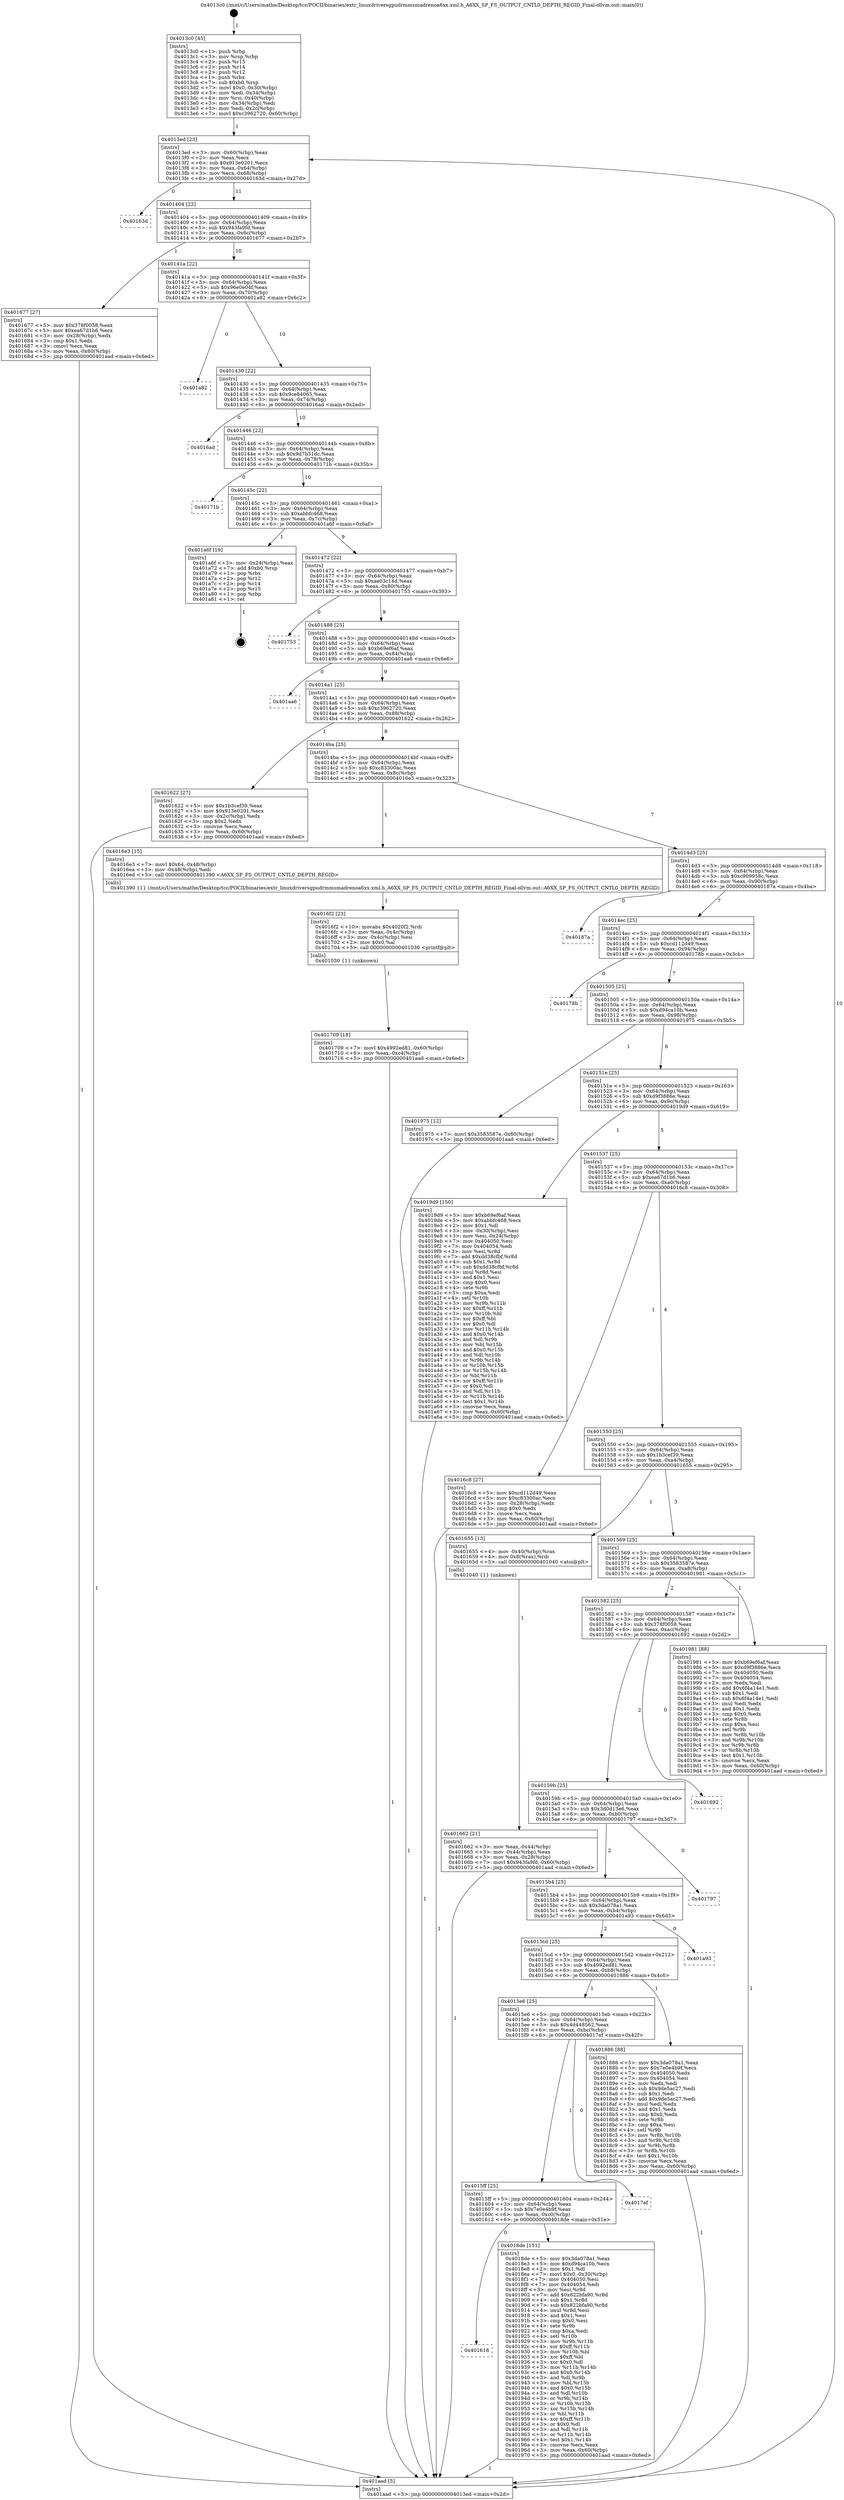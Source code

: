 digraph "0x4013c0" {
  label = "0x4013c0 (/mnt/c/Users/mathe/Desktop/tcc/POCII/binaries/extr_linuxdriversgpudrmmsmadrenoa6xx.xml.h_A6XX_SP_FS_OUTPUT_CNTL0_DEPTH_REGID_Final-ollvm.out::main(0))"
  labelloc = "t"
  node[shape=record]

  Entry [label="",width=0.3,height=0.3,shape=circle,fillcolor=black,style=filled]
  "0x4013ed" [label="{
     0x4013ed [23]\l
     | [instrs]\l
     &nbsp;&nbsp;0x4013ed \<+3\>: mov -0x60(%rbp),%eax\l
     &nbsp;&nbsp;0x4013f0 \<+2\>: mov %eax,%ecx\l
     &nbsp;&nbsp;0x4013f2 \<+6\>: sub $0x913e0201,%ecx\l
     &nbsp;&nbsp;0x4013f8 \<+3\>: mov %eax,-0x64(%rbp)\l
     &nbsp;&nbsp;0x4013fb \<+3\>: mov %ecx,-0x68(%rbp)\l
     &nbsp;&nbsp;0x4013fe \<+6\>: je 000000000040163d \<main+0x27d\>\l
  }"]
  "0x40163d" [label="{
     0x40163d\l
  }", style=dashed]
  "0x401404" [label="{
     0x401404 [22]\l
     | [instrs]\l
     &nbsp;&nbsp;0x401404 \<+5\>: jmp 0000000000401409 \<main+0x49\>\l
     &nbsp;&nbsp;0x401409 \<+3\>: mov -0x64(%rbp),%eax\l
     &nbsp;&nbsp;0x40140c \<+5\>: sub $0x943fa9fd,%eax\l
     &nbsp;&nbsp;0x401411 \<+3\>: mov %eax,-0x6c(%rbp)\l
     &nbsp;&nbsp;0x401414 \<+6\>: je 0000000000401677 \<main+0x2b7\>\l
  }"]
  Exit [label="",width=0.3,height=0.3,shape=circle,fillcolor=black,style=filled,peripheries=2]
  "0x401677" [label="{
     0x401677 [27]\l
     | [instrs]\l
     &nbsp;&nbsp;0x401677 \<+5\>: mov $0x378f0058,%eax\l
     &nbsp;&nbsp;0x40167c \<+5\>: mov $0xea67d1b6,%ecx\l
     &nbsp;&nbsp;0x401681 \<+3\>: mov -0x28(%rbp),%edx\l
     &nbsp;&nbsp;0x401684 \<+3\>: cmp $0x1,%edx\l
     &nbsp;&nbsp;0x401687 \<+3\>: cmovl %ecx,%eax\l
     &nbsp;&nbsp;0x40168a \<+3\>: mov %eax,-0x60(%rbp)\l
     &nbsp;&nbsp;0x40168d \<+5\>: jmp 0000000000401aad \<main+0x6ed\>\l
  }"]
  "0x40141a" [label="{
     0x40141a [22]\l
     | [instrs]\l
     &nbsp;&nbsp;0x40141a \<+5\>: jmp 000000000040141f \<main+0x5f\>\l
     &nbsp;&nbsp;0x40141f \<+3\>: mov -0x64(%rbp),%eax\l
     &nbsp;&nbsp;0x401422 \<+5\>: sub $0x96e0e04f,%eax\l
     &nbsp;&nbsp;0x401427 \<+3\>: mov %eax,-0x70(%rbp)\l
     &nbsp;&nbsp;0x40142a \<+6\>: je 0000000000401a82 \<main+0x6c2\>\l
  }"]
  "0x401618" [label="{
     0x401618\l
  }", style=dashed]
  "0x401a82" [label="{
     0x401a82\l
  }", style=dashed]
  "0x401430" [label="{
     0x401430 [22]\l
     | [instrs]\l
     &nbsp;&nbsp;0x401430 \<+5\>: jmp 0000000000401435 \<main+0x75\>\l
     &nbsp;&nbsp;0x401435 \<+3\>: mov -0x64(%rbp),%eax\l
     &nbsp;&nbsp;0x401438 \<+5\>: sub $0x9ce84065,%eax\l
     &nbsp;&nbsp;0x40143d \<+3\>: mov %eax,-0x74(%rbp)\l
     &nbsp;&nbsp;0x401440 \<+6\>: je 00000000004016ad \<main+0x2ed\>\l
  }"]
  "0x4018de" [label="{
     0x4018de [151]\l
     | [instrs]\l
     &nbsp;&nbsp;0x4018de \<+5\>: mov $0x3da078a1,%eax\l
     &nbsp;&nbsp;0x4018e3 \<+5\>: mov $0xd94ca10b,%ecx\l
     &nbsp;&nbsp;0x4018e8 \<+2\>: mov $0x1,%dl\l
     &nbsp;&nbsp;0x4018ea \<+7\>: movl $0x0,-0x30(%rbp)\l
     &nbsp;&nbsp;0x4018f1 \<+7\>: mov 0x404050,%esi\l
     &nbsp;&nbsp;0x4018f8 \<+7\>: mov 0x404054,%edi\l
     &nbsp;&nbsp;0x4018ff \<+3\>: mov %esi,%r8d\l
     &nbsp;&nbsp;0x401902 \<+7\>: add $0x822bfa90,%r8d\l
     &nbsp;&nbsp;0x401909 \<+4\>: sub $0x1,%r8d\l
     &nbsp;&nbsp;0x40190d \<+7\>: sub $0x822bfa90,%r8d\l
     &nbsp;&nbsp;0x401914 \<+4\>: imul %r8d,%esi\l
     &nbsp;&nbsp;0x401918 \<+3\>: and $0x1,%esi\l
     &nbsp;&nbsp;0x40191b \<+3\>: cmp $0x0,%esi\l
     &nbsp;&nbsp;0x40191e \<+4\>: sete %r9b\l
     &nbsp;&nbsp;0x401922 \<+3\>: cmp $0xa,%edi\l
     &nbsp;&nbsp;0x401925 \<+4\>: setl %r10b\l
     &nbsp;&nbsp;0x401929 \<+3\>: mov %r9b,%r11b\l
     &nbsp;&nbsp;0x40192c \<+4\>: xor $0xff,%r11b\l
     &nbsp;&nbsp;0x401930 \<+3\>: mov %r10b,%bl\l
     &nbsp;&nbsp;0x401933 \<+3\>: xor $0xff,%bl\l
     &nbsp;&nbsp;0x401936 \<+3\>: xor $0x0,%dl\l
     &nbsp;&nbsp;0x401939 \<+3\>: mov %r11b,%r14b\l
     &nbsp;&nbsp;0x40193c \<+4\>: and $0x0,%r14b\l
     &nbsp;&nbsp;0x401940 \<+3\>: and %dl,%r9b\l
     &nbsp;&nbsp;0x401943 \<+3\>: mov %bl,%r15b\l
     &nbsp;&nbsp;0x401946 \<+4\>: and $0x0,%r15b\l
     &nbsp;&nbsp;0x40194a \<+3\>: and %dl,%r10b\l
     &nbsp;&nbsp;0x40194d \<+3\>: or %r9b,%r14b\l
     &nbsp;&nbsp;0x401950 \<+3\>: or %r10b,%r15b\l
     &nbsp;&nbsp;0x401953 \<+3\>: xor %r15b,%r14b\l
     &nbsp;&nbsp;0x401956 \<+3\>: or %bl,%r11b\l
     &nbsp;&nbsp;0x401959 \<+4\>: xor $0xff,%r11b\l
     &nbsp;&nbsp;0x40195d \<+3\>: or $0x0,%dl\l
     &nbsp;&nbsp;0x401960 \<+3\>: and %dl,%r11b\l
     &nbsp;&nbsp;0x401963 \<+3\>: or %r11b,%r14b\l
     &nbsp;&nbsp;0x401966 \<+4\>: test $0x1,%r14b\l
     &nbsp;&nbsp;0x40196a \<+3\>: cmovne %ecx,%eax\l
     &nbsp;&nbsp;0x40196d \<+3\>: mov %eax,-0x60(%rbp)\l
     &nbsp;&nbsp;0x401970 \<+5\>: jmp 0000000000401aad \<main+0x6ed\>\l
  }"]
  "0x4016ad" [label="{
     0x4016ad\l
  }", style=dashed]
  "0x401446" [label="{
     0x401446 [22]\l
     | [instrs]\l
     &nbsp;&nbsp;0x401446 \<+5\>: jmp 000000000040144b \<main+0x8b\>\l
     &nbsp;&nbsp;0x40144b \<+3\>: mov -0x64(%rbp),%eax\l
     &nbsp;&nbsp;0x40144e \<+5\>: sub $0x9d7b31dc,%eax\l
     &nbsp;&nbsp;0x401453 \<+3\>: mov %eax,-0x78(%rbp)\l
     &nbsp;&nbsp;0x401456 \<+6\>: je 000000000040171b \<main+0x35b\>\l
  }"]
  "0x4015ff" [label="{
     0x4015ff [25]\l
     | [instrs]\l
     &nbsp;&nbsp;0x4015ff \<+5\>: jmp 0000000000401604 \<main+0x244\>\l
     &nbsp;&nbsp;0x401604 \<+3\>: mov -0x64(%rbp),%eax\l
     &nbsp;&nbsp;0x401607 \<+5\>: sub $0x7e0e4b9f,%eax\l
     &nbsp;&nbsp;0x40160c \<+6\>: mov %eax,-0xc0(%rbp)\l
     &nbsp;&nbsp;0x401612 \<+6\>: je 00000000004018de \<main+0x51e\>\l
  }"]
  "0x40171b" [label="{
     0x40171b\l
  }", style=dashed]
  "0x40145c" [label="{
     0x40145c [22]\l
     | [instrs]\l
     &nbsp;&nbsp;0x40145c \<+5\>: jmp 0000000000401461 \<main+0xa1\>\l
     &nbsp;&nbsp;0x401461 \<+3\>: mov -0x64(%rbp),%eax\l
     &nbsp;&nbsp;0x401464 \<+5\>: sub $0xabbfc468,%eax\l
     &nbsp;&nbsp;0x401469 \<+3\>: mov %eax,-0x7c(%rbp)\l
     &nbsp;&nbsp;0x40146c \<+6\>: je 0000000000401a6f \<main+0x6af\>\l
  }"]
  "0x4017ef" [label="{
     0x4017ef\l
  }", style=dashed]
  "0x401a6f" [label="{
     0x401a6f [19]\l
     | [instrs]\l
     &nbsp;&nbsp;0x401a6f \<+3\>: mov -0x24(%rbp),%eax\l
     &nbsp;&nbsp;0x401a72 \<+7\>: add $0xb0,%rsp\l
     &nbsp;&nbsp;0x401a79 \<+1\>: pop %rbx\l
     &nbsp;&nbsp;0x401a7a \<+2\>: pop %r12\l
     &nbsp;&nbsp;0x401a7c \<+2\>: pop %r14\l
     &nbsp;&nbsp;0x401a7e \<+2\>: pop %r15\l
     &nbsp;&nbsp;0x401a80 \<+1\>: pop %rbp\l
     &nbsp;&nbsp;0x401a81 \<+1\>: ret\l
  }"]
  "0x401472" [label="{
     0x401472 [22]\l
     | [instrs]\l
     &nbsp;&nbsp;0x401472 \<+5\>: jmp 0000000000401477 \<main+0xb7\>\l
     &nbsp;&nbsp;0x401477 \<+3\>: mov -0x64(%rbp),%eax\l
     &nbsp;&nbsp;0x40147a \<+5\>: sub $0xae03c14d,%eax\l
     &nbsp;&nbsp;0x40147f \<+3\>: mov %eax,-0x80(%rbp)\l
     &nbsp;&nbsp;0x401482 \<+6\>: je 0000000000401753 \<main+0x393\>\l
  }"]
  "0x4015e6" [label="{
     0x4015e6 [25]\l
     | [instrs]\l
     &nbsp;&nbsp;0x4015e6 \<+5\>: jmp 00000000004015eb \<main+0x22b\>\l
     &nbsp;&nbsp;0x4015eb \<+3\>: mov -0x64(%rbp),%eax\l
     &nbsp;&nbsp;0x4015ee \<+5\>: sub $0x4d448562,%eax\l
     &nbsp;&nbsp;0x4015f3 \<+6\>: mov %eax,-0xbc(%rbp)\l
     &nbsp;&nbsp;0x4015f9 \<+6\>: je 00000000004017ef \<main+0x42f\>\l
  }"]
  "0x401753" [label="{
     0x401753\l
  }", style=dashed]
  "0x401488" [label="{
     0x401488 [25]\l
     | [instrs]\l
     &nbsp;&nbsp;0x401488 \<+5\>: jmp 000000000040148d \<main+0xcd\>\l
     &nbsp;&nbsp;0x40148d \<+3\>: mov -0x64(%rbp),%eax\l
     &nbsp;&nbsp;0x401490 \<+5\>: sub $0xb69ef6af,%eax\l
     &nbsp;&nbsp;0x401495 \<+6\>: mov %eax,-0x84(%rbp)\l
     &nbsp;&nbsp;0x40149b \<+6\>: je 0000000000401aa6 \<main+0x6e6\>\l
  }"]
  "0x401886" [label="{
     0x401886 [88]\l
     | [instrs]\l
     &nbsp;&nbsp;0x401886 \<+5\>: mov $0x3da078a1,%eax\l
     &nbsp;&nbsp;0x40188b \<+5\>: mov $0x7e0e4b9f,%ecx\l
     &nbsp;&nbsp;0x401890 \<+7\>: mov 0x404050,%edx\l
     &nbsp;&nbsp;0x401897 \<+7\>: mov 0x404054,%esi\l
     &nbsp;&nbsp;0x40189e \<+2\>: mov %edx,%edi\l
     &nbsp;&nbsp;0x4018a0 \<+6\>: sub $0x9de5ac27,%edi\l
     &nbsp;&nbsp;0x4018a6 \<+3\>: sub $0x1,%edi\l
     &nbsp;&nbsp;0x4018a9 \<+6\>: add $0x9de5ac27,%edi\l
     &nbsp;&nbsp;0x4018af \<+3\>: imul %edi,%edx\l
     &nbsp;&nbsp;0x4018b2 \<+3\>: and $0x1,%edx\l
     &nbsp;&nbsp;0x4018b5 \<+3\>: cmp $0x0,%edx\l
     &nbsp;&nbsp;0x4018b8 \<+4\>: sete %r8b\l
     &nbsp;&nbsp;0x4018bc \<+3\>: cmp $0xa,%esi\l
     &nbsp;&nbsp;0x4018bf \<+4\>: setl %r9b\l
     &nbsp;&nbsp;0x4018c3 \<+3\>: mov %r8b,%r10b\l
     &nbsp;&nbsp;0x4018c6 \<+3\>: and %r9b,%r10b\l
     &nbsp;&nbsp;0x4018c9 \<+3\>: xor %r9b,%r8b\l
     &nbsp;&nbsp;0x4018cc \<+3\>: or %r8b,%r10b\l
     &nbsp;&nbsp;0x4018cf \<+4\>: test $0x1,%r10b\l
     &nbsp;&nbsp;0x4018d3 \<+3\>: cmovne %ecx,%eax\l
     &nbsp;&nbsp;0x4018d6 \<+3\>: mov %eax,-0x60(%rbp)\l
     &nbsp;&nbsp;0x4018d9 \<+5\>: jmp 0000000000401aad \<main+0x6ed\>\l
  }"]
  "0x401aa6" [label="{
     0x401aa6\l
  }", style=dashed]
  "0x4014a1" [label="{
     0x4014a1 [25]\l
     | [instrs]\l
     &nbsp;&nbsp;0x4014a1 \<+5\>: jmp 00000000004014a6 \<main+0xe6\>\l
     &nbsp;&nbsp;0x4014a6 \<+3\>: mov -0x64(%rbp),%eax\l
     &nbsp;&nbsp;0x4014a9 \<+5\>: sub $0xc3962720,%eax\l
     &nbsp;&nbsp;0x4014ae \<+6\>: mov %eax,-0x88(%rbp)\l
     &nbsp;&nbsp;0x4014b4 \<+6\>: je 0000000000401622 \<main+0x262\>\l
  }"]
  "0x4015cd" [label="{
     0x4015cd [25]\l
     | [instrs]\l
     &nbsp;&nbsp;0x4015cd \<+5\>: jmp 00000000004015d2 \<main+0x212\>\l
     &nbsp;&nbsp;0x4015d2 \<+3\>: mov -0x64(%rbp),%eax\l
     &nbsp;&nbsp;0x4015d5 \<+5\>: sub $0x4992ed81,%eax\l
     &nbsp;&nbsp;0x4015da \<+6\>: mov %eax,-0xb8(%rbp)\l
     &nbsp;&nbsp;0x4015e0 \<+6\>: je 0000000000401886 \<main+0x4c6\>\l
  }"]
  "0x401622" [label="{
     0x401622 [27]\l
     | [instrs]\l
     &nbsp;&nbsp;0x401622 \<+5\>: mov $0x1b3cef39,%eax\l
     &nbsp;&nbsp;0x401627 \<+5\>: mov $0x913e0201,%ecx\l
     &nbsp;&nbsp;0x40162c \<+3\>: mov -0x2c(%rbp),%edx\l
     &nbsp;&nbsp;0x40162f \<+3\>: cmp $0x2,%edx\l
     &nbsp;&nbsp;0x401632 \<+3\>: cmovne %ecx,%eax\l
     &nbsp;&nbsp;0x401635 \<+3\>: mov %eax,-0x60(%rbp)\l
     &nbsp;&nbsp;0x401638 \<+5\>: jmp 0000000000401aad \<main+0x6ed\>\l
  }"]
  "0x4014ba" [label="{
     0x4014ba [25]\l
     | [instrs]\l
     &nbsp;&nbsp;0x4014ba \<+5\>: jmp 00000000004014bf \<main+0xff\>\l
     &nbsp;&nbsp;0x4014bf \<+3\>: mov -0x64(%rbp),%eax\l
     &nbsp;&nbsp;0x4014c2 \<+5\>: sub $0xc83300ac,%eax\l
     &nbsp;&nbsp;0x4014c7 \<+6\>: mov %eax,-0x8c(%rbp)\l
     &nbsp;&nbsp;0x4014cd \<+6\>: je 00000000004016e3 \<main+0x323\>\l
  }"]
  "0x401aad" [label="{
     0x401aad [5]\l
     | [instrs]\l
     &nbsp;&nbsp;0x401aad \<+5\>: jmp 00000000004013ed \<main+0x2d\>\l
  }"]
  "0x4013c0" [label="{
     0x4013c0 [45]\l
     | [instrs]\l
     &nbsp;&nbsp;0x4013c0 \<+1\>: push %rbp\l
     &nbsp;&nbsp;0x4013c1 \<+3\>: mov %rsp,%rbp\l
     &nbsp;&nbsp;0x4013c4 \<+2\>: push %r15\l
     &nbsp;&nbsp;0x4013c6 \<+2\>: push %r14\l
     &nbsp;&nbsp;0x4013c8 \<+2\>: push %r12\l
     &nbsp;&nbsp;0x4013ca \<+1\>: push %rbx\l
     &nbsp;&nbsp;0x4013cb \<+7\>: sub $0xb0,%rsp\l
     &nbsp;&nbsp;0x4013d2 \<+7\>: movl $0x0,-0x30(%rbp)\l
     &nbsp;&nbsp;0x4013d9 \<+3\>: mov %edi,-0x34(%rbp)\l
     &nbsp;&nbsp;0x4013dc \<+4\>: mov %rsi,-0x40(%rbp)\l
     &nbsp;&nbsp;0x4013e0 \<+3\>: mov -0x34(%rbp),%edi\l
     &nbsp;&nbsp;0x4013e3 \<+3\>: mov %edi,-0x2c(%rbp)\l
     &nbsp;&nbsp;0x4013e6 \<+7\>: movl $0xc3962720,-0x60(%rbp)\l
  }"]
  "0x401a93" [label="{
     0x401a93\l
  }", style=dashed]
  "0x4016e3" [label="{
     0x4016e3 [15]\l
     | [instrs]\l
     &nbsp;&nbsp;0x4016e3 \<+7\>: movl $0x64,-0x48(%rbp)\l
     &nbsp;&nbsp;0x4016ea \<+3\>: mov -0x48(%rbp),%edi\l
     &nbsp;&nbsp;0x4016ed \<+5\>: call 0000000000401390 \<A6XX_SP_FS_OUTPUT_CNTL0_DEPTH_REGID\>\l
     | [calls]\l
     &nbsp;&nbsp;0x401390 \{1\} (/mnt/c/Users/mathe/Desktop/tcc/POCII/binaries/extr_linuxdriversgpudrmmsmadrenoa6xx.xml.h_A6XX_SP_FS_OUTPUT_CNTL0_DEPTH_REGID_Final-ollvm.out::A6XX_SP_FS_OUTPUT_CNTL0_DEPTH_REGID)\l
  }"]
  "0x4014d3" [label="{
     0x4014d3 [25]\l
     | [instrs]\l
     &nbsp;&nbsp;0x4014d3 \<+5\>: jmp 00000000004014d8 \<main+0x118\>\l
     &nbsp;&nbsp;0x4014d8 \<+3\>: mov -0x64(%rbp),%eax\l
     &nbsp;&nbsp;0x4014db \<+5\>: sub $0xc909958c,%eax\l
     &nbsp;&nbsp;0x4014e0 \<+6\>: mov %eax,-0x90(%rbp)\l
     &nbsp;&nbsp;0x4014e6 \<+6\>: je 000000000040187a \<main+0x4ba\>\l
  }"]
  "0x4015b4" [label="{
     0x4015b4 [25]\l
     | [instrs]\l
     &nbsp;&nbsp;0x4015b4 \<+5\>: jmp 00000000004015b9 \<main+0x1f9\>\l
     &nbsp;&nbsp;0x4015b9 \<+3\>: mov -0x64(%rbp),%eax\l
     &nbsp;&nbsp;0x4015bc \<+5\>: sub $0x3da078a1,%eax\l
     &nbsp;&nbsp;0x4015c1 \<+6\>: mov %eax,-0xb4(%rbp)\l
     &nbsp;&nbsp;0x4015c7 \<+6\>: je 0000000000401a93 \<main+0x6d3\>\l
  }"]
  "0x40187a" [label="{
     0x40187a\l
  }", style=dashed]
  "0x4014ec" [label="{
     0x4014ec [25]\l
     | [instrs]\l
     &nbsp;&nbsp;0x4014ec \<+5\>: jmp 00000000004014f1 \<main+0x131\>\l
     &nbsp;&nbsp;0x4014f1 \<+3\>: mov -0x64(%rbp),%eax\l
     &nbsp;&nbsp;0x4014f4 \<+5\>: sub $0xcd112d49,%eax\l
     &nbsp;&nbsp;0x4014f9 \<+6\>: mov %eax,-0x94(%rbp)\l
     &nbsp;&nbsp;0x4014ff \<+6\>: je 000000000040178b \<main+0x3cb\>\l
  }"]
  "0x401797" [label="{
     0x401797\l
  }", style=dashed]
  "0x40178b" [label="{
     0x40178b\l
  }", style=dashed]
  "0x401505" [label="{
     0x401505 [25]\l
     | [instrs]\l
     &nbsp;&nbsp;0x401505 \<+5\>: jmp 000000000040150a \<main+0x14a\>\l
     &nbsp;&nbsp;0x40150a \<+3\>: mov -0x64(%rbp),%eax\l
     &nbsp;&nbsp;0x40150d \<+5\>: sub $0xd94ca10b,%eax\l
     &nbsp;&nbsp;0x401512 \<+6\>: mov %eax,-0x98(%rbp)\l
     &nbsp;&nbsp;0x401518 \<+6\>: je 0000000000401975 \<main+0x5b5\>\l
  }"]
  "0x40159b" [label="{
     0x40159b [25]\l
     | [instrs]\l
     &nbsp;&nbsp;0x40159b \<+5\>: jmp 00000000004015a0 \<main+0x1e0\>\l
     &nbsp;&nbsp;0x4015a0 \<+3\>: mov -0x64(%rbp),%eax\l
     &nbsp;&nbsp;0x4015a3 \<+5\>: sub $0x3d0d13e6,%eax\l
     &nbsp;&nbsp;0x4015a8 \<+6\>: mov %eax,-0xb0(%rbp)\l
     &nbsp;&nbsp;0x4015ae \<+6\>: je 0000000000401797 \<main+0x3d7\>\l
  }"]
  "0x401975" [label="{
     0x401975 [12]\l
     | [instrs]\l
     &nbsp;&nbsp;0x401975 \<+7\>: movl $0x3583587e,-0x60(%rbp)\l
     &nbsp;&nbsp;0x40197c \<+5\>: jmp 0000000000401aad \<main+0x6ed\>\l
  }"]
  "0x40151e" [label="{
     0x40151e [25]\l
     | [instrs]\l
     &nbsp;&nbsp;0x40151e \<+5\>: jmp 0000000000401523 \<main+0x163\>\l
     &nbsp;&nbsp;0x401523 \<+3\>: mov -0x64(%rbp),%eax\l
     &nbsp;&nbsp;0x401526 \<+5\>: sub $0xd9f3886e,%eax\l
     &nbsp;&nbsp;0x40152b \<+6\>: mov %eax,-0x9c(%rbp)\l
     &nbsp;&nbsp;0x401531 \<+6\>: je 00000000004019d9 \<main+0x619\>\l
  }"]
  "0x401692" [label="{
     0x401692\l
  }", style=dashed]
  "0x4019d9" [label="{
     0x4019d9 [150]\l
     | [instrs]\l
     &nbsp;&nbsp;0x4019d9 \<+5\>: mov $0xb69ef6af,%eax\l
     &nbsp;&nbsp;0x4019de \<+5\>: mov $0xabbfc468,%ecx\l
     &nbsp;&nbsp;0x4019e3 \<+2\>: mov $0x1,%dl\l
     &nbsp;&nbsp;0x4019e5 \<+3\>: mov -0x30(%rbp),%esi\l
     &nbsp;&nbsp;0x4019e8 \<+3\>: mov %esi,-0x24(%rbp)\l
     &nbsp;&nbsp;0x4019eb \<+7\>: mov 0x404050,%esi\l
     &nbsp;&nbsp;0x4019f2 \<+7\>: mov 0x404054,%edi\l
     &nbsp;&nbsp;0x4019f9 \<+3\>: mov %esi,%r8d\l
     &nbsp;&nbsp;0x4019fc \<+7\>: add $0xdd38cfbf,%r8d\l
     &nbsp;&nbsp;0x401a03 \<+4\>: sub $0x1,%r8d\l
     &nbsp;&nbsp;0x401a07 \<+7\>: sub $0xdd38cfbf,%r8d\l
     &nbsp;&nbsp;0x401a0e \<+4\>: imul %r8d,%esi\l
     &nbsp;&nbsp;0x401a12 \<+3\>: and $0x1,%esi\l
     &nbsp;&nbsp;0x401a15 \<+3\>: cmp $0x0,%esi\l
     &nbsp;&nbsp;0x401a18 \<+4\>: sete %r9b\l
     &nbsp;&nbsp;0x401a1c \<+3\>: cmp $0xa,%edi\l
     &nbsp;&nbsp;0x401a1f \<+4\>: setl %r10b\l
     &nbsp;&nbsp;0x401a23 \<+3\>: mov %r9b,%r11b\l
     &nbsp;&nbsp;0x401a26 \<+4\>: xor $0xff,%r11b\l
     &nbsp;&nbsp;0x401a2a \<+3\>: mov %r10b,%bl\l
     &nbsp;&nbsp;0x401a2d \<+3\>: xor $0xff,%bl\l
     &nbsp;&nbsp;0x401a30 \<+3\>: xor $0x0,%dl\l
     &nbsp;&nbsp;0x401a33 \<+3\>: mov %r11b,%r14b\l
     &nbsp;&nbsp;0x401a36 \<+4\>: and $0x0,%r14b\l
     &nbsp;&nbsp;0x401a3a \<+3\>: and %dl,%r9b\l
     &nbsp;&nbsp;0x401a3d \<+3\>: mov %bl,%r15b\l
     &nbsp;&nbsp;0x401a40 \<+4\>: and $0x0,%r15b\l
     &nbsp;&nbsp;0x401a44 \<+3\>: and %dl,%r10b\l
     &nbsp;&nbsp;0x401a47 \<+3\>: or %r9b,%r14b\l
     &nbsp;&nbsp;0x401a4a \<+3\>: or %r10b,%r15b\l
     &nbsp;&nbsp;0x401a4d \<+3\>: xor %r15b,%r14b\l
     &nbsp;&nbsp;0x401a50 \<+3\>: or %bl,%r11b\l
     &nbsp;&nbsp;0x401a53 \<+4\>: xor $0xff,%r11b\l
     &nbsp;&nbsp;0x401a57 \<+3\>: or $0x0,%dl\l
     &nbsp;&nbsp;0x401a5a \<+3\>: and %dl,%r11b\l
     &nbsp;&nbsp;0x401a5d \<+3\>: or %r11b,%r14b\l
     &nbsp;&nbsp;0x401a60 \<+4\>: test $0x1,%r14b\l
     &nbsp;&nbsp;0x401a64 \<+3\>: cmovne %ecx,%eax\l
     &nbsp;&nbsp;0x401a67 \<+3\>: mov %eax,-0x60(%rbp)\l
     &nbsp;&nbsp;0x401a6a \<+5\>: jmp 0000000000401aad \<main+0x6ed\>\l
  }"]
  "0x401537" [label="{
     0x401537 [25]\l
     | [instrs]\l
     &nbsp;&nbsp;0x401537 \<+5\>: jmp 000000000040153c \<main+0x17c\>\l
     &nbsp;&nbsp;0x40153c \<+3\>: mov -0x64(%rbp),%eax\l
     &nbsp;&nbsp;0x40153f \<+5\>: sub $0xea67d1b6,%eax\l
     &nbsp;&nbsp;0x401544 \<+6\>: mov %eax,-0xa0(%rbp)\l
     &nbsp;&nbsp;0x40154a \<+6\>: je 00000000004016c8 \<main+0x308\>\l
  }"]
  "0x401582" [label="{
     0x401582 [25]\l
     | [instrs]\l
     &nbsp;&nbsp;0x401582 \<+5\>: jmp 0000000000401587 \<main+0x1c7\>\l
     &nbsp;&nbsp;0x401587 \<+3\>: mov -0x64(%rbp),%eax\l
     &nbsp;&nbsp;0x40158a \<+5\>: sub $0x378f0058,%eax\l
     &nbsp;&nbsp;0x40158f \<+6\>: mov %eax,-0xac(%rbp)\l
     &nbsp;&nbsp;0x401595 \<+6\>: je 0000000000401692 \<main+0x2d2\>\l
  }"]
  "0x4016c8" [label="{
     0x4016c8 [27]\l
     | [instrs]\l
     &nbsp;&nbsp;0x4016c8 \<+5\>: mov $0xcd112d49,%eax\l
     &nbsp;&nbsp;0x4016cd \<+5\>: mov $0xc83300ac,%ecx\l
     &nbsp;&nbsp;0x4016d2 \<+3\>: mov -0x28(%rbp),%edx\l
     &nbsp;&nbsp;0x4016d5 \<+3\>: cmp $0x0,%edx\l
     &nbsp;&nbsp;0x4016d8 \<+3\>: cmove %ecx,%eax\l
     &nbsp;&nbsp;0x4016db \<+3\>: mov %eax,-0x60(%rbp)\l
     &nbsp;&nbsp;0x4016de \<+5\>: jmp 0000000000401aad \<main+0x6ed\>\l
  }"]
  "0x401550" [label="{
     0x401550 [25]\l
     | [instrs]\l
     &nbsp;&nbsp;0x401550 \<+5\>: jmp 0000000000401555 \<main+0x195\>\l
     &nbsp;&nbsp;0x401555 \<+3\>: mov -0x64(%rbp),%eax\l
     &nbsp;&nbsp;0x401558 \<+5\>: sub $0x1b3cef39,%eax\l
     &nbsp;&nbsp;0x40155d \<+6\>: mov %eax,-0xa4(%rbp)\l
     &nbsp;&nbsp;0x401563 \<+6\>: je 0000000000401655 \<main+0x295\>\l
  }"]
  "0x401981" [label="{
     0x401981 [88]\l
     | [instrs]\l
     &nbsp;&nbsp;0x401981 \<+5\>: mov $0xb69ef6af,%eax\l
     &nbsp;&nbsp;0x401986 \<+5\>: mov $0xd9f3886e,%ecx\l
     &nbsp;&nbsp;0x40198b \<+7\>: mov 0x404050,%edx\l
     &nbsp;&nbsp;0x401992 \<+7\>: mov 0x404054,%esi\l
     &nbsp;&nbsp;0x401999 \<+2\>: mov %edx,%edi\l
     &nbsp;&nbsp;0x40199b \<+6\>: add $0x6f4a14e1,%edi\l
     &nbsp;&nbsp;0x4019a1 \<+3\>: sub $0x1,%edi\l
     &nbsp;&nbsp;0x4019a4 \<+6\>: sub $0x6f4a14e1,%edi\l
     &nbsp;&nbsp;0x4019aa \<+3\>: imul %edi,%edx\l
     &nbsp;&nbsp;0x4019ad \<+3\>: and $0x1,%edx\l
     &nbsp;&nbsp;0x4019b0 \<+3\>: cmp $0x0,%edx\l
     &nbsp;&nbsp;0x4019b3 \<+4\>: sete %r8b\l
     &nbsp;&nbsp;0x4019b7 \<+3\>: cmp $0xa,%esi\l
     &nbsp;&nbsp;0x4019ba \<+4\>: setl %r9b\l
     &nbsp;&nbsp;0x4019be \<+3\>: mov %r8b,%r10b\l
     &nbsp;&nbsp;0x4019c1 \<+3\>: and %r9b,%r10b\l
     &nbsp;&nbsp;0x4019c4 \<+3\>: xor %r9b,%r8b\l
     &nbsp;&nbsp;0x4019c7 \<+3\>: or %r8b,%r10b\l
     &nbsp;&nbsp;0x4019ca \<+4\>: test $0x1,%r10b\l
     &nbsp;&nbsp;0x4019ce \<+3\>: cmovne %ecx,%eax\l
     &nbsp;&nbsp;0x4019d1 \<+3\>: mov %eax,-0x60(%rbp)\l
     &nbsp;&nbsp;0x4019d4 \<+5\>: jmp 0000000000401aad \<main+0x6ed\>\l
  }"]
  "0x401655" [label="{
     0x401655 [13]\l
     | [instrs]\l
     &nbsp;&nbsp;0x401655 \<+4\>: mov -0x40(%rbp),%rax\l
     &nbsp;&nbsp;0x401659 \<+4\>: mov 0x8(%rax),%rdi\l
     &nbsp;&nbsp;0x40165d \<+5\>: call 0000000000401040 \<atoi@plt\>\l
     | [calls]\l
     &nbsp;&nbsp;0x401040 \{1\} (unknown)\l
  }"]
  "0x401569" [label="{
     0x401569 [25]\l
     | [instrs]\l
     &nbsp;&nbsp;0x401569 \<+5\>: jmp 000000000040156e \<main+0x1ae\>\l
     &nbsp;&nbsp;0x40156e \<+3\>: mov -0x64(%rbp),%eax\l
     &nbsp;&nbsp;0x401571 \<+5\>: sub $0x3583587e,%eax\l
     &nbsp;&nbsp;0x401576 \<+6\>: mov %eax,-0xa8(%rbp)\l
     &nbsp;&nbsp;0x40157c \<+6\>: je 0000000000401981 \<main+0x5c1\>\l
  }"]
  "0x401662" [label="{
     0x401662 [21]\l
     | [instrs]\l
     &nbsp;&nbsp;0x401662 \<+3\>: mov %eax,-0x44(%rbp)\l
     &nbsp;&nbsp;0x401665 \<+3\>: mov -0x44(%rbp),%eax\l
     &nbsp;&nbsp;0x401668 \<+3\>: mov %eax,-0x28(%rbp)\l
     &nbsp;&nbsp;0x40166b \<+7\>: movl $0x943fa9fd,-0x60(%rbp)\l
     &nbsp;&nbsp;0x401672 \<+5\>: jmp 0000000000401aad \<main+0x6ed\>\l
  }"]
  "0x4016f2" [label="{
     0x4016f2 [23]\l
     | [instrs]\l
     &nbsp;&nbsp;0x4016f2 \<+10\>: movabs $0x4020f2,%rdi\l
     &nbsp;&nbsp;0x4016fc \<+3\>: mov %eax,-0x4c(%rbp)\l
     &nbsp;&nbsp;0x4016ff \<+3\>: mov -0x4c(%rbp),%esi\l
     &nbsp;&nbsp;0x401702 \<+2\>: mov $0x0,%al\l
     &nbsp;&nbsp;0x401704 \<+5\>: call 0000000000401030 \<printf@plt\>\l
     | [calls]\l
     &nbsp;&nbsp;0x401030 \{1\} (unknown)\l
  }"]
  "0x401709" [label="{
     0x401709 [18]\l
     | [instrs]\l
     &nbsp;&nbsp;0x401709 \<+7\>: movl $0x4992ed81,-0x60(%rbp)\l
     &nbsp;&nbsp;0x401710 \<+6\>: mov %eax,-0xc4(%rbp)\l
     &nbsp;&nbsp;0x401716 \<+5\>: jmp 0000000000401aad \<main+0x6ed\>\l
  }"]
  Entry -> "0x4013c0" [label=" 1"]
  "0x4013ed" -> "0x40163d" [label=" 0"]
  "0x4013ed" -> "0x401404" [label=" 11"]
  "0x401a6f" -> Exit [label=" 1"]
  "0x401404" -> "0x401677" [label=" 1"]
  "0x401404" -> "0x40141a" [label=" 10"]
  "0x4019d9" -> "0x401aad" [label=" 1"]
  "0x40141a" -> "0x401a82" [label=" 0"]
  "0x40141a" -> "0x401430" [label=" 10"]
  "0x401981" -> "0x401aad" [label=" 1"]
  "0x401430" -> "0x4016ad" [label=" 0"]
  "0x401430" -> "0x401446" [label=" 10"]
  "0x401975" -> "0x401aad" [label=" 1"]
  "0x401446" -> "0x40171b" [label=" 0"]
  "0x401446" -> "0x40145c" [label=" 10"]
  "0x4015ff" -> "0x401618" [label=" 0"]
  "0x40145c" -> "0x401a6f" [label=" 1"]
  "0x40145c" -> "0x401472" [label=" 9"]
  "0x4015ff" -> "0x4018de" [label=" 1"]
  "0x401472" -> "0x401753" [label=" 0"]
  "0x401472" -> "0x401488" [label=" 9"]
  "0x4015e6" -> "0x4015ff" [label=" 1"]
  "0x401488" -> "0x401aa6" [label=" 0"]
  "0x401488" -> "0x4014a1" [label=" 9"]
  "0x4015e6" -> "0x4017ef" [label=" 0"]
  "0x4014a1" -> "0x401622" [label=" 1"]
  "0x4014a1" -> "0x4014ba" [label=" 8"]
  "0x401622" -> "0x401aad" [label=" 1"]
  "0x4013c0" -> "0x4013ed" [label=" 1"]
  "0x401aad" -> "0x4013ed" [label=" 10"]
  "0x401886" -> "0x401aad" [label=" 1"]
  "0x4014ba" -> "0x4016e3" [label=" 1"]
  "0x4014ba" -> "0x4014d3" [label=" 7"]
  "0x4015cd" -> "0x4015e6" [label=" 1"]
  "0x4014d3" -> "0x40187a" [label=" 0"]
  "0x4014d3" -> "0x4014ec" [label=" 7"]
  "0x4018de" -> "0x401aad" [label=" 1"]
  "0x4014ec" -> "0x40178b" [label=" 0"]
  "0x4014ec" -> "0x401505" [label=" 7"]
  "0x4015b4" -> "0x4015cd" [label=" 2"]
  "0x401505" -> "0x401975" [label=" 1"]
  "0x401505" -> "0x40151e" [label=" 6"]
  "0x4015cd" -> "0x401886" [label=" 1"]
  "0x40151e" -> "0x4019d9" [label=" 1"]
  "0x40151e" -> "0x401537" [label=" 5"]
  "0x40159b" -> "0x4015b4" [label=" 2"]
  "0x401537" -> "0x4016c8" [label=" 1"]
  "0x401537" -> "0x401550" [label=" 4"]
  "0x4015b4" -> "0x401a93" [label=" 0"]
  "0x401550" -> "0x401655" [label=" 1"]
  "0x401550" -> "0x401569" [label=" 3"]
  "0x401655" -> "0x401662" [label=" 1"]
  "0x401662" -> "0x401aad" [label=" 1"]
  "0x401677" -> "0x401aad" [label=" 1"]
  "0x4016c8" -> "0x401aad" [label=" 1"]
  "0x4016e3" -> "0x4016f2" [label=" 1"]
  "0x4016f2" -> "0x401709" [label=" 1"]
  "0x401709" -> "0x401aad" [label=" 1"]
  "0x401582" -> "0x40159b" [label=" 2"]
  "0x401569" -> "0x401981" [label=" 1"]
  "0x401569" -> "0x401582" [label=" 2"]
  "0x40159b" -> "0x401797" [label=" 0"]
  "0x401582" -> "0x401692" [label=" 0"]
}
